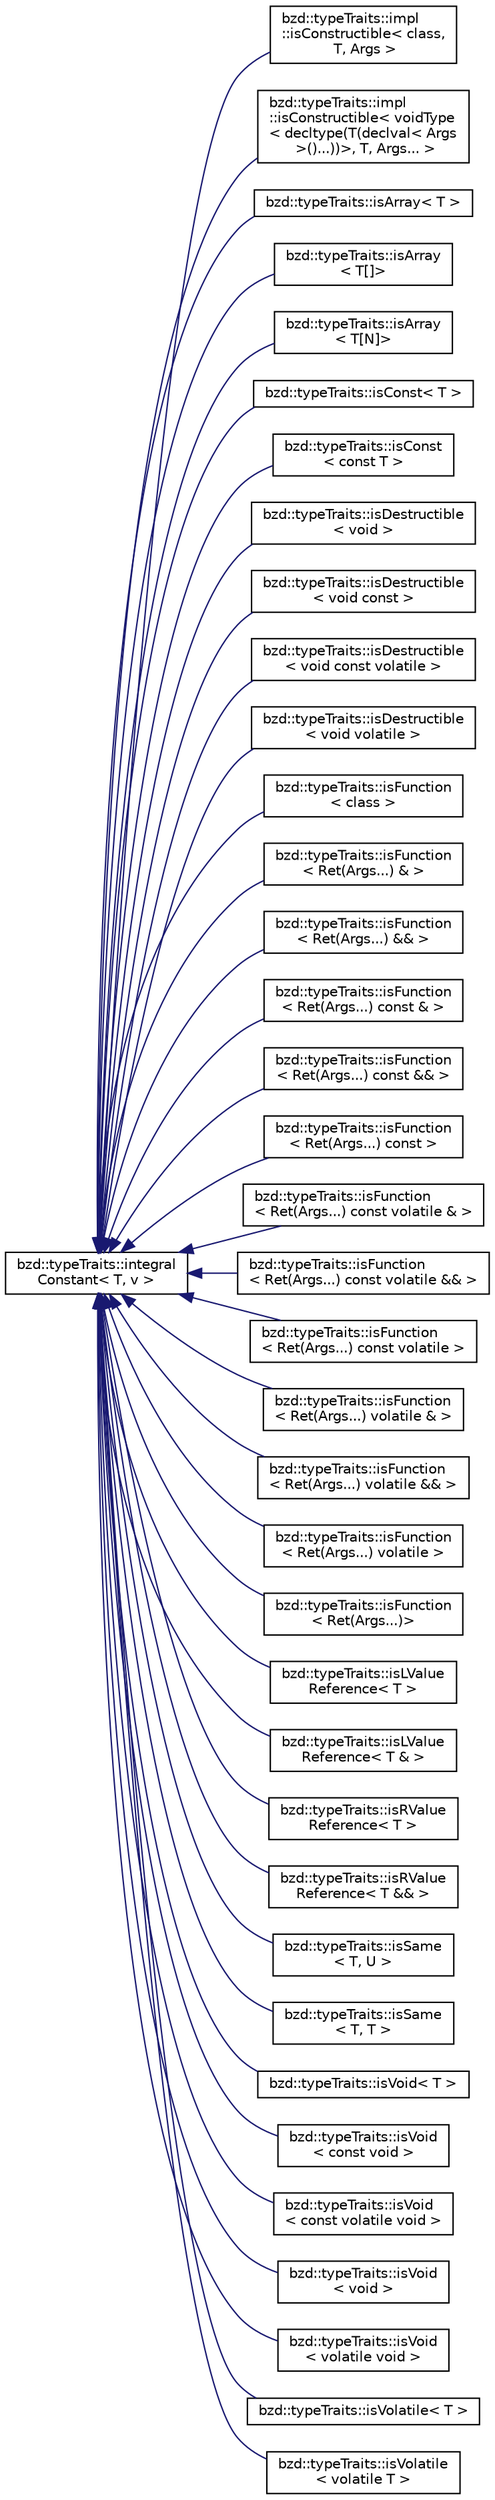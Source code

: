 digraph "Graphical Class Hierarchy"
{
  edge [fontname="Helvetica",fontsize="10",labelfontname="Helvetica",labelfontsize="10"];
  node [fontname="Helvetica",fontsize="10",shape=record];
  rankdir="LR";
  Node0 [label="bzd::typeTraits::integral\lConstant\< T, v \>",height=0.2,width=0.4,color="black", fillcolor="white", style="filled",URL="$structbzd_1_1typeTraits_1_1integralConstant.html"];
  Node0 -> Node1 [dir="back",color="midnightblue",fontsize="10",style="solid",fontname="Helvetica"];
  Node1 [label="bzd::typeTraits::impl\l::isConstructible\< class,\l T, Args \>",height=0.2,width=0.4,color="black", fillcolor="white", style="filled",URL="$structbzd_1_1typeTraits_1_1impl_1_1isConstructible.html"];
  Node0 -> Node2 [dir="back",color="midnightblue",fontsize="10",style="solid",fontname="Helvetica"];
  Node2 [label="bzd::typeTraits::impl\l::isConstructible\< voidType\l\< decltype(T(declval\< Args\l \>()...))\>, T, Args... \>",height=0.2,width=0.4,color="black", fillcolor="white", style="filled",URL="$structbzd_1_1typeTraits_1_1impl_1_1isConstructible_3_01voidType_3_01decltype_07T_07declval_3_01Ab708546180c4980af3729b760eee75ea.html"];
  Node0 -> Node3 [dir="back",color="midnightblue",fontsize="10",style="solid",fontname="Helvetica"];
  Node3 [label="bzd::typeTraits::isArray\< T \>",height=0.2,width=0.4,color="black", fillcolor="white", style="filled",URL="$structbzd_1_1typeTraits_1_1isArray.html"];
  Node0 -> Node4 [dir="back",color="midnightblue",fontsize="10",style="solid",fontname="Helvetica"];
  Node4 [label="bzd::typeTraits::isArray\l\< T[]\>",height=0.2,width=0.4,color="black", fillcolor="white", style="filled",URL="$structbzd_1_1typeTraits_1_1isArray_3_01T[]_4.html"];
  Node0 -> Node5 [dir="back",color="midnightblue",fontsize="10",style="solid",fontname="Helvetica"];
  Node5 [label="bzd::typeTraits::isArray\l\< T[N]\>",height=0.2,width=0.4,color="black", fillcolor="white", style="filled",URL="$structbzd_1_1typeTraits_1_1isArray_3_01T[N]_4.html"];
  Node0 -> Node6 [dir="back",color="midnightblue",fontsize="10",style="solid",fontname="Helvetica"];
  Node6 [label="bzd::typeTraits::isConst\< T \>",height=0.2,width=0.4,color="black", fillcolor="white", style="filled",URL="$structbzd_1_1typeTraits_1_1isConst.html"];
  Node0 -> Node7 [dir="back",color="midnightblue",fontsize="10",style="solid",fontname="Helvetica"];
  Node7 [label="bzd::typeTraits::isConst\l\< const T \>",height=0.2,width=0.4,color="black", fillcolor="white", style="filled",URL="$structbzd_1_1typeTraits_1_1isConst_3_01const_01T_01_4.html"];
  Node0 -> Node8 [dir="back",color="midnightblue",fontsize="10",style="solid",fontname="Helvetica"];
  Node8 [label="bzd::typeTraits::isDestructible\l\< void \>",height=0.2,width=0.4,color="black", fillcolor="white", style="filled",URL="$structbzd_1_1typeTraits_1_1isDestructible_3_01void_01_4.html"];
  Node0 -> Node9 [dir="back",color="midnightblue",fontsize="10",style="solid",fontname="Helvetica"];
  Node9 [label="bzd::typeTraits::isDestructible\l\< void const \>",height=0.2,width=0.4,color="black", fillcolor="white", style="filled",URL="$structbzd_1_1typeTraits_1_1isDestructible_3_01void_01const_01_4.html"];
  Node0 -> Node10 [dir="back",color="midnightblue",fontsize="10",style="solid",fontname="Helvetica"];
  Node10 [label="bzd::typeTraits::isDestructible\l\< void const volatile \>",height=0.2,width=0.4,color="black", fillcolor="white", style="filled",URL="$structbzd_1_1typeTraits_1_1isDestructible_3_01void_01const_01volatile_01_4.html"];
  Node0 -> Node11 [dir="back",color="midnightblue",fontsize="10",style="solid",fontname="Helvetica"];
  Node11 [label="bzd::typeTraits::isDestructible\l\< void volatile \>",height=0.2,width=0.4,color="black", fillcolor="white", style="filled",URL="$structbzd_1_1typeTraits_1_1isDestructible_3_01void_01volatile_01_4.html"];
  Node0 -> Node12 [dir="back",color="midnightblue",fontsize="10",style="solid",fontname="Helvetica"];
  Node12 [label="bzd::typeTraits::isFunction\l\< class \>",height=0.2,width=0.4,color="black", fillcolor="white", style="filled",URL="$structbzd_1_1typeTraits_1_1isFunction.html"];
  Node0 -> Node13 [dir="back",color="midnightblue",fontsize="10",style="solid",fontname="Helvetica"];
  Node13 [label="bzd::typeTraits::isFunction\l\< Ret(Args...) & \>",height=0.2,width=0.4,color="black", fillcolor="white", style="filled",URL="$structbzd_1_1typeTraits_1_1isFunction_3_01Ret_07Args_8_8_8_08_01_6_01_4.html"];
  Node0 -> Node14 [dir="back",color="midnightblue",fontsize="10",style="solid",fontname="Helvetica"];
  Node14 [label="bzd::typeTraits::isFunction\l\< Ret(Args...) && \>",height=0.2,width=0.4,color="black", fillcolor="white", style="filled",URL="$structbzd_1_1typeTraits_1_1isFunction_3_01Ret_07Args_8_8_8_08_01_6_6_01_4.html"];
  Node0 -> Node15 [dir="back",color="midnightblue",fontsize="10",style="solid",fontname="Helvetica"];
  Node15 [label="bzd::typeTraits::isFunction\l\< Ret(Args...) const & \>",height=0.2,width=0.4,color="black", fillcolor="white", style="filled",URL="$structbzd_1_1typeTraits_1_1isFunction_3_01Ret_07Args_8_8_8_08_01const_01_6_01_4.html"];
  Node0 -> Node16 [dir="back",color="midnightblue",fontsize="10",style="solid",fontname="Helvetica"];
  Node16 [label="bzd::typeTraits::isFunction\l\< Ret(Args...) const && \>",height=0.2,width=0.4,color="black", fillcolor="white", style="filled",URL="$structbzd_1_1typeTraits_1_1isFunction_3_01Ret_07Args_8_8_8_08_01const_01_6_6_01_4.html"];
  Node0 -> Node17 [dir="back",color="midnightblue",fontsize="10",style="solid",fontname="Helvetica"];
  Node17 [label="bzd::typeTraits::isFunction\l\< Ret(Args...) const \>",height=0.2,width=0.4,color="black", fillcolor="white", style="filled",URL="$structbzd_1_1typeTraits_1_1isFunction_3_01Ret_07Args_8_8_8_08_01const_01_4.html"];
  Node0 -> Node18 [dir="back",color="midnightblue",fontsize="10",style="solid",fontname="Helvetica"];
  Node18 [label="bzd::typeTraits::isFunction\l\< Ret(Args...) const volatile & \>",height=0.2,width=0.4,color="black", fillcolor="white", style="filled",URL="$structbzd_1_1typeTraits_1_1isFunction_3_01Ret_07Args_8_8_8_08_01const_01volatile_01_6_01_4.html"];
  Node0 -> Node19 [dir="back",color="midnightblue",fontsize="10",style="solid",fontname="Helvetica"];
  Node19 [label="bzd::typeTraits::isFunction\l\< Ret(Args...) const volatile && \>",height=0.2,width=0.4,color="black", fillcolor="white", style="filled",URL="$structbzd_1_1typeTraits_1_1isFunction_3_01Ret_07Args_8_8_8_08_01const_01volatile_01_6_6_01_4.html"];
  Node0 -> Node20 [dir="back",color="midnightblue",fontsize="10",style="solid",fontname="Helvetica"];
  Node20 [label="bzd::typeTraits::isFunction\l\< Ret(Args...) const volatile \>",height=0.2,width=0.4,color="black", fillcolor="white", style="filled",URL="$structbzd_1_1typeTraits_1_1isFunction_3_01Ret_07Args_8_8_8_08_01const_01volatile_01_4.html"];
  Node0 -> Node21 [dir="back",color="midnightblue",fontsize="10",style="solid",fontname="Helvetica"];
  Node21 [label="bzd::typeTraits::isFunction\l\< Ret(Args...) volatile & \>",height=0.2,width=0.4,color="black", fillcolor="white", style="filled",URL="$structbzd_1_1typeTraits_1_1isFunction_3_01Ret_07Args_8_8_8_08_01volatile_01_6_01_4.html"];
  Node0 -> Node22 [dir="back",color="midnightblue",fontsize="10",style="solid",fontname="Helvetica"];
  Node22 [label="bzd::typeTraits::isFunction\l\< Ret(Args...) volatile && \>",height=0.2,width=0.4,color="black", fillcolor="white", style="filled",URL="$structbzd_1_1typeTraits_1_1isFunction_3_01Ret_07Args_8_8_8_08_01volatile_01_6_6_01_4.html"];
  Node0 -> Node23 [dir="back",color="midnightblue",fontsize="10",style="solid",fontname="Helvetica"];
  Node23 [label="bzd::typeTraits::isFunction\l\< Ret(Args...) volatile \>",height=0.2,width=0.4,color="black", fillcolor="white", style="filled",URL="$structbzd_1_1typeTraits_1_1isFunction_3_01Ret_07Args_8_8_8_08_01volatile_01_4.html"];
  Node0 -> Node24 [dir="back",color="midnightblue",fontsize="10",style="solid",fontname="Helvetica"];
  Node24 [label="bzd::typeTraits::isFunction\l\< Ret(Args...)\>",height=0.2,width=0.4,color="black", fillcolor="white", style="filled",URL="$structbzd_1_1typeTraits_1_1isFunction_3_01Ret_07Args_8_8_8_08_4.html"];
  Node0 -> Node25 [dir="back",color="midnightblue",fontsize="10",style="solid",fontname="Helvetica"];
  Node25 [label="bzd::typeTraits::isLValue\lReference\< T \>",height=0.2,width=0.4,color="black", fillcolor="white", style="filled",URL="$structbzd_1_1typeTraits_1_1isLValueReference.html"];
  Node0 -> Node26 [dir="back",color="midnightblue",fontsize="10",style="solid",fontname="Helvetica"];
  Node26 [label="bzd::typeTraits::isLValue\lReference\< T & \>",height=0.2,width=0.4,color="black", fillcolor="white", style="filled",URL="$structbzd_1_1typeTraits_1_1isLValueReference_3_01T_01_6_01_4.html"];
  Node0 -> Node27 [dir="back",color="midnightblue",fontsize="10",style="solid",fontname="Helvetica"];
  Node27 [label="bzd::typeTraits::isRValue\lReference\< T \>",height=0.2,width=0.4,color="black", fillcolor="white", style="filled",URL="$structbzd_1_1typeTraits_1_1isRValueReference.html"];
  Node0 -> Node28 [dir="back",color="midnightblue",fontsize="10",style="solid",fontname="Helvetica"];
  Node28 [label="bzd::typeTraits::isRValue\lReference\< T && \>",height=0.2,width=0.4,color="black", fillcolor="white", style="filled",URL="$structbzd_1_1typeTraits_1_1isRValueReference_3_01T_01_6_6_01_4.html"];
  Node0 -> Node29 [dir="back",color="midnightblue",fontsize="10",style="solid",fontname="Helvetica"];
  Node29 [label="bzd::typeTraits::isSame\l\< T, U \>",height=0.2,width=0.4,color="black", fillcolor="white", style="filled",URL="$structbzd_1_1typeTraits_1_1isSame.html"];
  Node0 -> Node30 [dir="back",color="midnightblue",fontsize="10",style="solid",fontname="Helvetica"];
  Node30 [label="bzd::typeTraits::isSame\l\< T, T \>",height=0.2,width=0.4,color="black", fillcolor="white", style="filled",URL="$structbzd_1_1typeTraits_1_1isSame_3_01T_00_01T_01_4.html"];
  Node0 -> Node31 [dir="back",color="midnightblue",fontsize="10",style="solid",fontname="Helvetica"];
  Node31 [label="bzd::typeTraits::isVoid\< T \>",height=0.2,width=0.4,color="black", fillcolor="white", style="filled",URL="$structbzd_1_1typeTraits_1_1isVoid.html"];
  Node0 -> Node32 [dir="back",color="midnightblue",fontsize="10",style="solid",fontname="Helvetica"];
  Node32 [label="bzd::typeTraits::isVoid\l\< const void \>",height=0.2,width=0.4,color="black", fillcolor="white", style="filled",URL="$structbzd_1_1typeTraits_1_1isVoid_3_01const_01void_01_4.html"];
  Node0 -> Node33 [dir="back",color="midnightblue",fontsize="10",style="solid",fontname="Helvetica"];
  Node33 [label="bzd::typeTraits::isVoid\l\< const volatile void \>",height=0.2,width=0.4,color="black", fillcolor="white", style="filled",URL="$structbzd_1_1typeTraits_1_1isVoid_3_01const_01volatile_01void_01_4.html"];
  Node0 -> Node34 [dir="back",color="midnightblue",fontsize="10",style="solid",fontname="Helvetica"];
  Node34 [label="bzd::typeTraits::isVoid\l\< void \>",height=0.2,width=0.4,color="black", fillcolor="white", style="filled",URL="$structbzd_1_1typeTraits_1_1isVoid_3_01void_01_4.html"];
  Node0 -> Node35 [dir="back",color="midnightblue",fontsize="10",style="solid",fontname="Helvetica"];
  Node35 [label="bzd::typeTraits::isVoid\l\< volatile void \>",height=0.2,width=0.4,color="black", fillcolor="white", style="filled",URL="$structbzd_1_1typeTraits_1_1isVoid_3_01volatile_01void_01_4.html"];
  Node0 -> Node36 [dir="back",color="midnightblue",fontsize="10",style="solid",fontname="Helvetica"];
  Node36 [label="bzd::typeTraits::isVolatile\< T \>",height=0.2,width=0.4,color="black", fillcolor="white", style="filled",URL="$structbzd_1_1typeTraits_1_1isVolatile.html"];
  Node0 -> Node37 [dir="back",color="midnightblue",fontsize="10",style="solid",fontname="Helvetica"];
  Node37 [label="bzd::typeTraits::isVolatile\l\< volatile T \>",height=0.2,width=0.4,color="black", fillcolor="white", style="filled",URL="$structbzd_1_1typeTraits_1_1isVolatile_3_01volatile_01T_01_4.html"];
}
